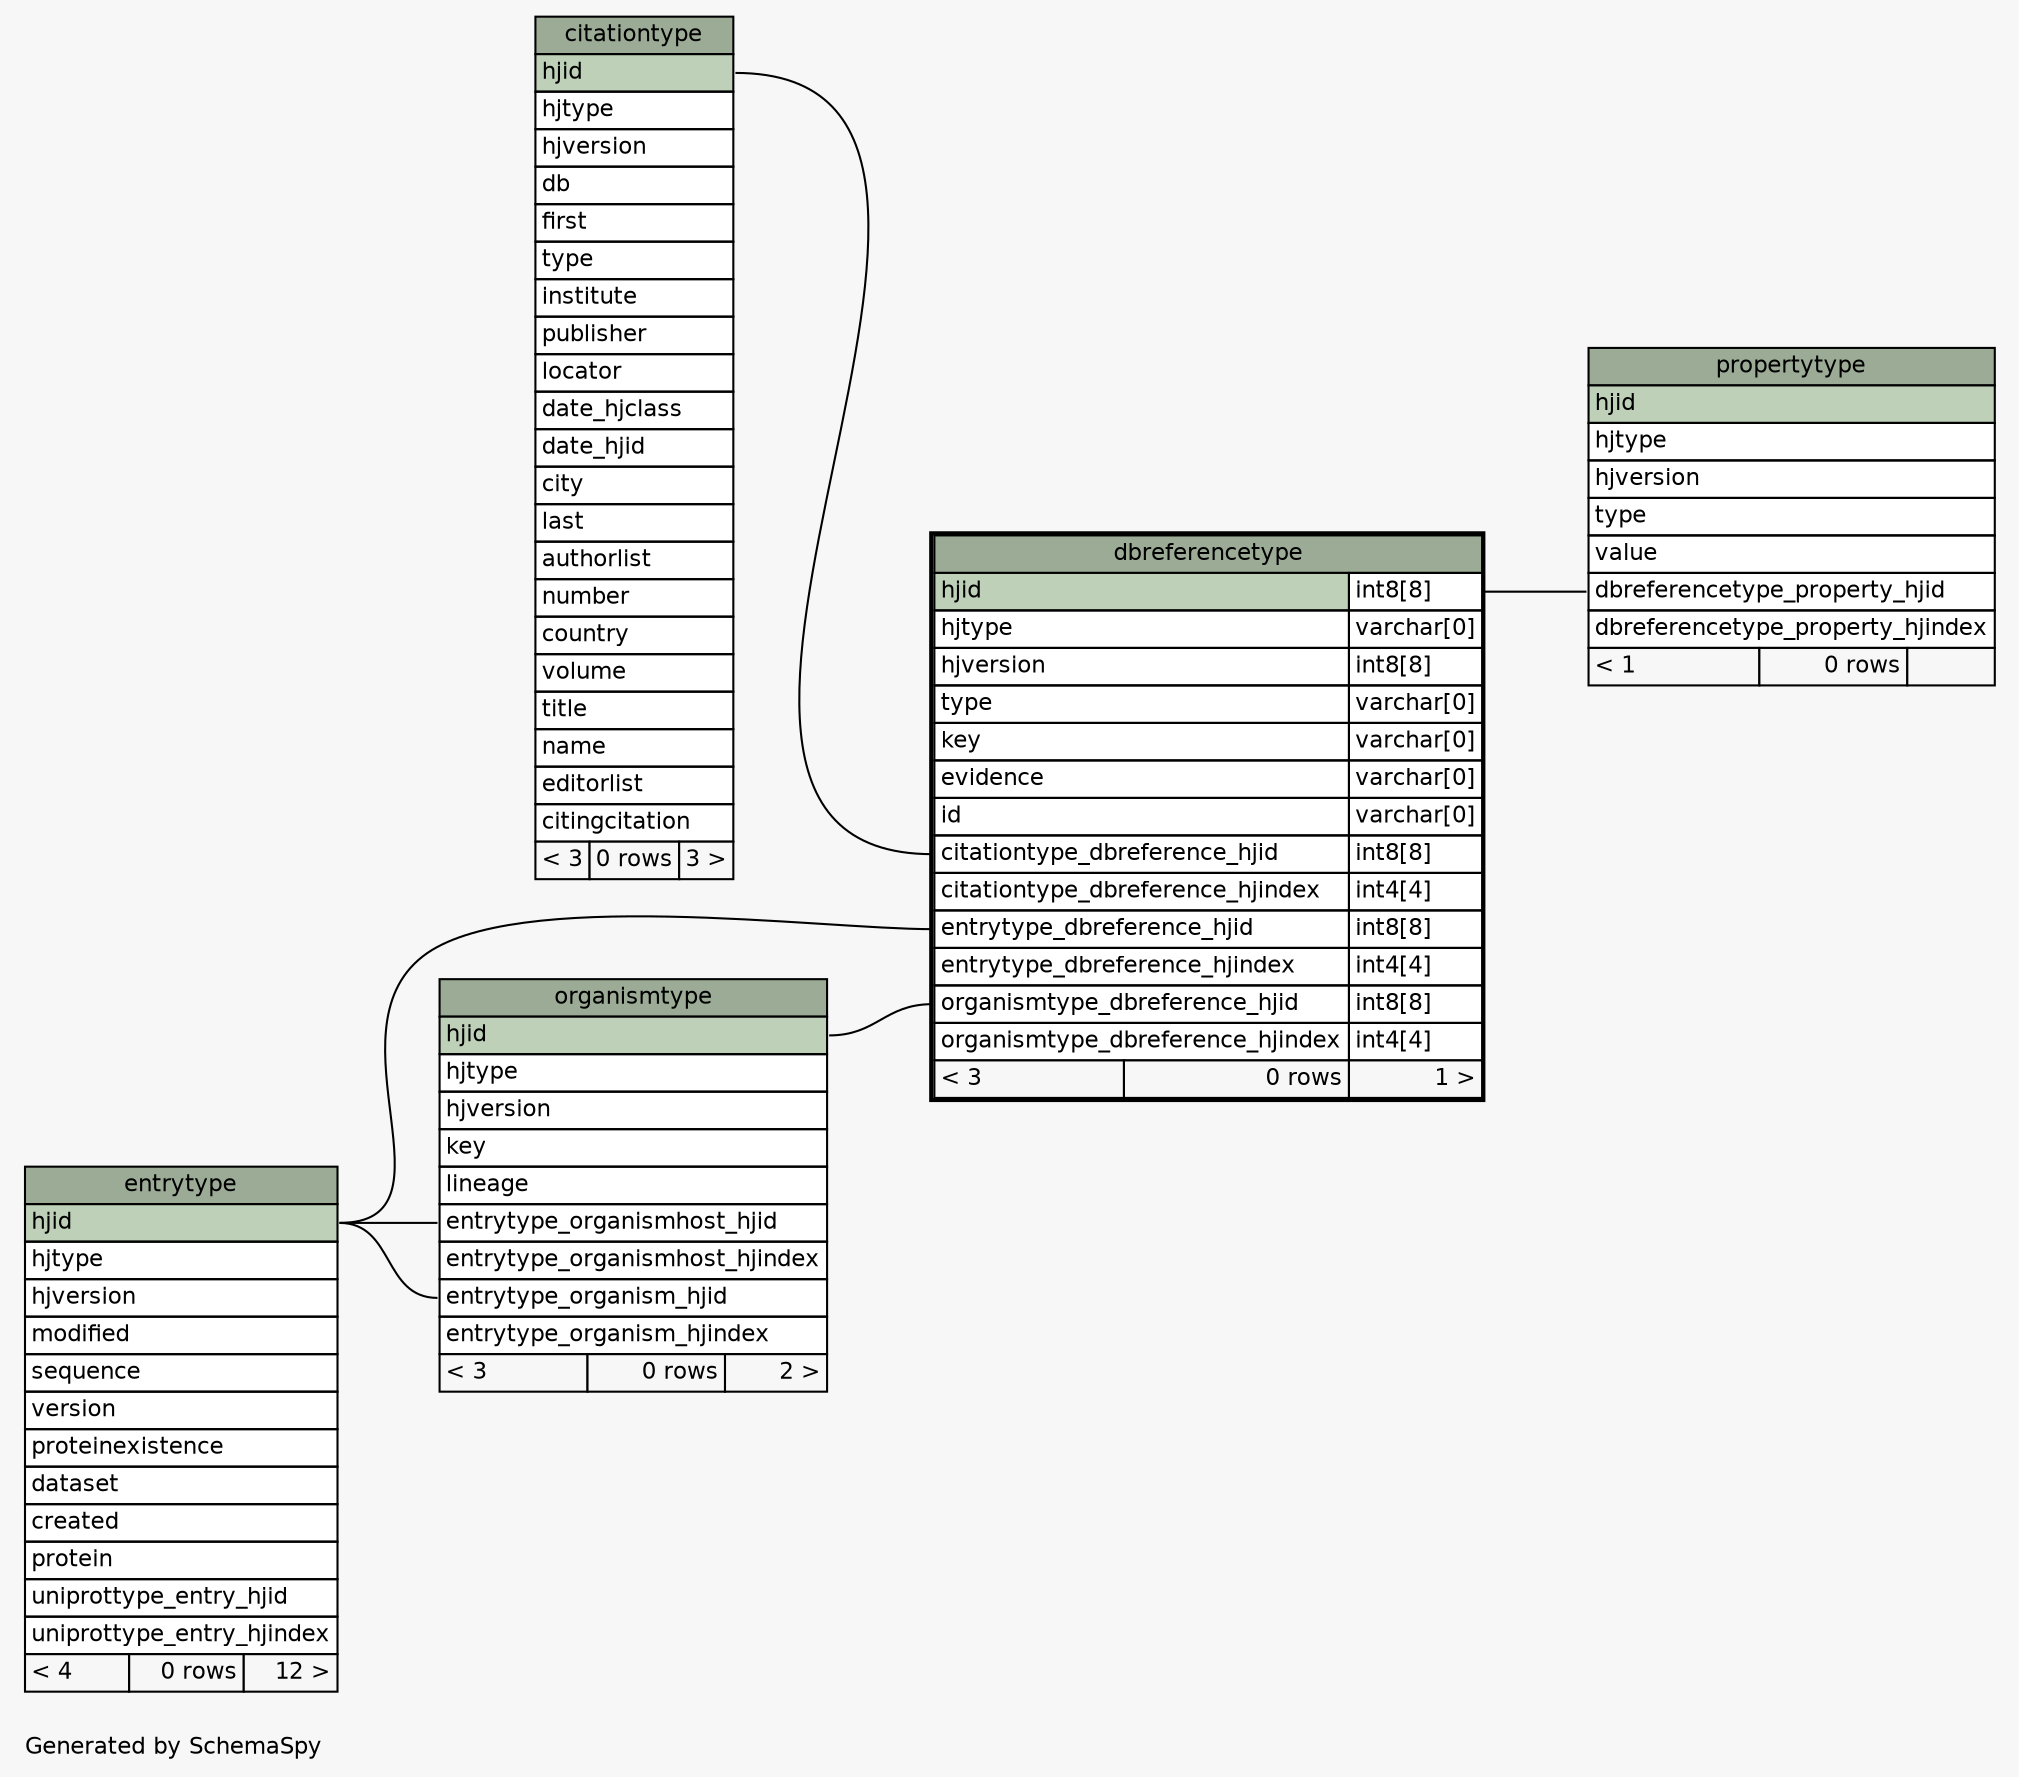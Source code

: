 // dot 2.22.2 on Windows Vista 6.0
// SchemaSpy rev 536
digraph "oneDegreeRelationshipsDiagram" {
  graph [
    rankdir="RL"
    bgcolor="#f7f7f7"
    label="\nGenerated by SchemaSpy"
    labeljust="l"
    nodesep="0.18"
    ranksep="0.46"
    fontname="Helvetica"
    fontsize="11"
  ];
  node [
    fontname="Helvetica"
    fontsize="11"
    shape="plaintext"
  ];
  edge [
    arrowsize="0.8"
  ];
  "dbreferencetype":"citationtype_dbreference_hjid":w -> "citationtype":"hjid":e [arrowhead=none arrowtail=crowodot];
  "dbreferencetype":"entrytype_dbreference_hjid":w -> "entrytype":"hjid":e [arrowhead=none arrowtail=crowodot];
  "dbreferencetype":"organismtype_dbreference_hjid":w -> "organismtype":"hjid":e [arrowhead=none arrowtail=crowodot];
  "organismtype":"entrytype_organism_hjid":w -> "entrytype":"hjid":e [arrowhead=none arrowtail=crowodot];
  "organismtype":"entrytype_organismhost_hjid":w -> "entrytype":"hjid":e [arrowhead=none arrowtail=crowodot];
  "propertytype":"dbreferencetype_property_hjid":w -> "dbreferencetype":"hjid.type":e [arrowhead=none arrowtail=crowodot];
  "citationtype" [
    label=<
    <TABLE BORDER="0" CELLBORDER="1" CELLSPACING="0" BGCOLOR="#ffffff">
      <TR><TD COLSPAN="3" BGCOLOR="#9bab96" ALIGN="CENTER">citationtype</TD></TR>
      <TR><TD PORT="hjid" COLSPAN="3" BGCOLOR="#bed1b8" ALIGN="LEFT">hjid</TD></TR>
      <TR><TD PORT="hjtype" COLSPAN="3" ALIGN="LEFT">hjtype</TD></TR>
      <TR><TD PORT="hjversion" COLSPAN="3" ALIGN="LEFT">hjversion</TD></TR>
      <TR><TD PORT="db" COLSPAN="3" ALIGN="LEFT">db</TD></TR>
      <TR><TD PORT="first" COLSPAN="3" ALIGN="LEFT">first</TD></TR>
      <TR><TD PORT="type" COLSPAN="3" ALIGN="LEFT">type</TD></TR>
      <TR><TD PORT="institute" COLSPAN="3" ALIGN="LEFT">institute</TD></TR>
      <TR><TD PORT="publisher" COLSPAN="3" ALIGN="LEFT">publisher</TD></TR>
      <TR><TD PORT="locator" COLSPAN="3" ALIGN="LEFT">locator</TD></TR>
      <TR><TD PORT="date_hjclass" COLSPAN="3" ALIGN="LEFT">date_hjclass</TD></TR>
      <TR><TD PORT="date_hjid" COLSPAN="3" ALIGN="LEFT">date_hjid</TD></TR>
      <TR><TD PORT="city" COLSPAN="3" ALIGN="LEFT">city</TD></TR>
      <TR><TD PORT="last" COLSPAN="3" ALIGN="LEFT">last</TD></TR>
      <TR><TD PORT="authorlist" COLSPAN="3" ALIGN="LEFT">authorlist</TD></TR>
      <TR><TD PORT="number" COLSPAN="3" ALIGN="LEFT">number</TD></TR>
      <TR><TD PORT="country" COLSPAN="3" ALIGN="LEFT">country</TD></TR>
      <TR><TD PORT="volume" COLSPAN="3" ALIGN="LEFT">volume</TD></TR>
      <TR><TD PORT="title" COLSPAN="3" ALIGN="LEFT">title</TD></TR>
      <TR><TD PORT="name" COLSPAN="3" ALIGN="LEFT">name</TD></TR>
      <TR><TD PORT="editorlist" COLSPAN="3" ALIGN="LEFT">editorlist</TD></TR>
      <TR><TD PORT="citingcitation" COLSPAN="3" ALIGN="LEFT">citingcitation</TD></TR>
      <TR><TD ALIGN="LEFT" BGCOLOR="#f7f7f7">&lt; 3</TD><TD ALIGN="RIGHT" BGCOLOR="#f7f7f7">0 rows</TD><TD ALIGN="RIGHT" BGCOLOR="#f7f7f7">3 &gt;</TD></TR>
    </TABLE>>
    URL="citationtype.html"
    tooltip="citationtype"
  ];
  "dbreferencetype" [
    label=<
    <TABLE BORDER="2" CELLBORDER="1" CELLSPACING="0" BGCOLOR="#ffffff">
      <TR><TD COLSPAN="3" BGCOLOR="#9bab96" ALIGN="CENTER">dbreferencetype</TD></TR>
      <TR><TD PORT="hjid" COLSPAN="2" BGCOLOR="#bed1b8" ALIGN="LEFT">hjid</TD><TD PORT="hjid.type" ALIGN="LEFT">int8[8]</TD></TR>
      <TR><TD PORT="hjtype" COLSPAN="2" ALIGN="LEFT">hjtype</TD><TD PORT="hjtype.type" ALIGN="LEFT">varchar[0]</TD></TR>
      <TR><TD PORT="hjversion" COLSPAN="2" ALIGN="LEFT">hjversion</TD><TD PORT="hjversion.type" ALIGN="LEFT">int8[8]</TD></TR>
      <TR><TD PORT="type" COLSPAN="2" ALIGN="LEFT">type</TD><TD PORT="type.type" ALIGN="LEFT">varchar[0]</TD></TR>
      <TR><TD PORT="key" COLSPAN="2" ALIGN="LEFT">key</TD><TD PORT="key.type" ALIGN="LEFT">varchar[0]</TD></TR>
      <TR><TD PORT="evidence" COLSPAN="2" ALIGN="LEFT">evidence</TD><TD PORT="evidence.type" ALIGN="LEFT">varchar[0]</TD></TR>
      <TR><TD PORT="id" COLSPAN="2" ALIGN="LEFT">id</TD><TD PORT="id.type" ALIGN="LEFT">varchar[0]</TD></TR>
      <TR><TD PORT="citationtype_dbreference_hjid" COLSPAN="2" ALIGN="LEFT">citationtype_dbreference_hjid</TD><TD PORT="citationtype_dbreference_hjid.type" ALIGN="LEFT">int8[8]</TD></TR>
      <TR><TD PORT="citationtype_dbreference_hjindex" COLSPAN="2" ALIGN="LEFT">citationtype_dbreference_hjindex</TD><TD PORT="citationtype_dbreference_hjindex.type" ALIGN="LEFT">int4[4]</TD></TR>
      <TR><TD PORT="entrytype_dbreference_hjid" COLSPAN="2" ALIGN="LEFT">entrytype_dbreference_hjid</TD><TD PORT="entrytype_dbreference_hjid.type" ALIGN="LEFT">int8[8]</TD></TR>
      <TR><TD PORT="entrytype_dbreference_hjindex" COLSPAN="2" ALIGN="LEFT">entrytype_dbreference_hjindex</TD><TD PORT="entrytype_dbreference_hjindex.type" ALIGN="LEFT">int4[4]</TD></TR>
      <TR><TD PORT="organismtype_dbreference_hjid" COLSPAN="2" ALIGN="LEFT">organismtype_dbreference_hjid</TD><TD PORT="organismtype_dbreference_hjid.type" ALIGN="LEFT">int8[8]</TD></TR>
      <TR><TD PORT="organismtype_dbreference_hjindex" COLSPAN="2" ALIGN="LEFT">organismtype_dbreference_hjindex</TD><TD PORT="organismtype_dbreference_hjindex.type" ALIGN="LEFT">int4[4]</TD></TR>
      <TR><TD ALIGN="LEFT" BGCOLOR="#f7f7f7">&lt; 3</TD><TD ALIGN="RIGHT" BGCOLOR="#f7f7f7">0 rows</TD><TD ALIGN="RIGHT" BGCOLOR="#f7f7f7">1 &gt;</TD></TR>
    </TABLE>>
    URL="dbreferencetype.html"
    tooltip="dbreferencetype"
  ];
  "entrytype" [
    label=<
    <TABLE BORDER="0" CELLBORDER="1" CELLSPACING="0" BGCOLOR="#ffffff">
      <TR><TD COLSPAN="3" BGCOLOR="#9bab96" ALIGN="CENTER">entrytype</TD></TR>
      <TR><TD PORT="hjid" COLSPAN="3" BGCOLOR="#bed1b8" ALIGN="LEFT">hjid</TD></TR>
      <TR><TD PORT="hjtype" COLSPAN="3" ALIGN="LEFT">hjtype</TD></TR>
      <TR><TD PORT="hjversion" COLSPAN="3" ALIGN="LEFT">hjversion</TD></TR>
      <TR><TD PORT="modified" COLSPAN="3" ALIGN="LEFT">modified</TD></TR>
      <TR><TD PORT="sequence" COLSPAN="3" ALIGN="LEFT">sequence</TD></TR>
      <TR><TD PORT="version" COLSPAN="3" ALIGN="LEFT">version</TD></TR>
      <TR><TD PORT="proteinexistence" COLSPAN="3" ALIGN="LEFT">proteinexistence</TD></TR>
      <TR><TD PORT="dataset" COLSPAN="3" ALIGN="LEFT">dataset</TD></TR>
      <TR><TD PORT="created" COLSPAN="3" ALIGN="LEFT">created</TD></TR>
      <TR><TD PORT="protein" COLSPAN="3" ALIGN="LEFT">protein</TD></TR>
      <TR><TD PORT="uniprottype_entry_hjid" COLSPAN="3" ALIGN="LEFT">uniprottype_entry_hjid</TD></TR>
      <TR><TD PORT="uniprottype_entry_hjindex" COLSPAN="3" ALIGN="LEFT">uniprottype_entry_hjindex</TD></TR>
      <TR><TD ALIGN="LEFT" BGCOLOR="#f7f7f7">&lt; 4</TD><TD ALIGN="RIGHT" BGCOLOR="#f7f7f7">0 rows</TD><TD ALIGN="RIGHT" BGCOLOR="#f7f7f7">12 &gt;</TD></TR>
    </TABLE>>
    URL="entrytype.html"
    tooltip="entrytype"
  ];
  "organismtype" [
    label=<
    <TABLE BORDER="0" CELLBORDER="1" CELLSPACING="0" BGCOLOR="#ffffff">
      <TR><TD COLSPAN="3" BGCOLOR="#9bab96" ALIGN="CENTER">organismtype</TD></TR>
      <TR><TD PORT="hjid" COLSPAN="3" BGCOLOR="#bed1b8" ALIGN="LEFT">hjid</TD></TR>
      <TR><TD PORT="hjtype" COLSPAN="3" ALIGN="LEFT">hjtype</TD></TR>
      <TR><TD PORT="hjversion" COLSPAN="3" ALIGN="LEFT">hjversion</TD></TR>
      <TR><TD PORT="key" COLSPAN="3" ALIGN="LEFT">key</TD></TR>
      <TR><TD PORT="lineage" COLSPAN="3" ALIGN="LEFT">lineage</TD></TR>
      <TR><TD PORT="entrytype_organismhost_hjid" COLSPAN="3" ALIGN="LEFT">entrytype_organismhost_hjid</TD></TR>
      <TR><TD PORT="entrytype_organismhost_hjindex" COLSPAN="3" ALIGN="LEFT">entrytype_organismhost_hjindex</TD></TR>
      <TR><TD PORT="entrytype_organism_hjid" COLSPAN="3" ALIGN="LEFT">entrytype_organism_hjid</TD></TR>
      <TR><TD PORT="entrytype_organism_hjindex" COLSPAN="3" ALIGN="LEFT">entrytype_organism_hjindex</TD></TR>
      <TR><TD ALIGN="LEFT" BGCOLOR="#f7f7f7">&lt; 3</TD><TD ALIGN="RIGHT" BGCOLOR="#f7f7f7">0 rows</TD><TD ALIGN="RIGHT" BGCOLOR="#f7f7f7">2 &gt;</TD></TR>
    </TABLE>>
    URL="organismtype.html"
    tooltip="organismtype"
  ];
  "propertytype" [
    label=<
    <TABLE BORDER="0" CELLBORDER="1" CELLSPACING="0" BGCOLOR="#ffffff">
      <TR><TD COLSPAN="3" BGCOLOR="#9bab96" ALIGN="CENTER">propertytype</TD></TR>
      <TR><TD PORT="hjid" COLSPAN="3" BGCOLOR="#bed1b8" ALIGN="LEFT">hjid</TD></TR>
      <TR><TD PORT="hjtype" COLSPAN="3" ALIGN="LEFT">hjtype</TD></TR>
      <TR><TD PORT="hjversion" COLSPAN="3" ALIGN="LEFT">hjversion</TD></TR>
      <TR><TD PORT="type" COLSPAN="3" ALIGN="LEFT">type</TD></TR>
      <TR><TD PORT="value" COLSPAN="3" ALIGN="LEFT">value</TD></TR>
      <TR><TD PORT="dbreferencetype_property_hjid" COLSPAN="3" ALIGN="LEFT">dbreferencetype_property_hjid</TD></TR>
      <TR><TD PORT="dbreferencetype_property_hjindex" COLSPAN="3" ALIGN="LEFT">dbreferencetype_property_hjindex</TD></TR>
      <TR><TD ALIGN="LEFT" BGCOLOR="#f7f7f7">&lt; 1</TD><TD ALIGN="RIGHT" BGCOLOR="#f7f7f7">0 rows</TD><TD ALIGN="RIGHT" BGCOLOR="#f7f7f7">  </TD></TR>
    </TABLE>>
    URL="propertytype.html"
    tooltip="propertytype"
  ];
}

